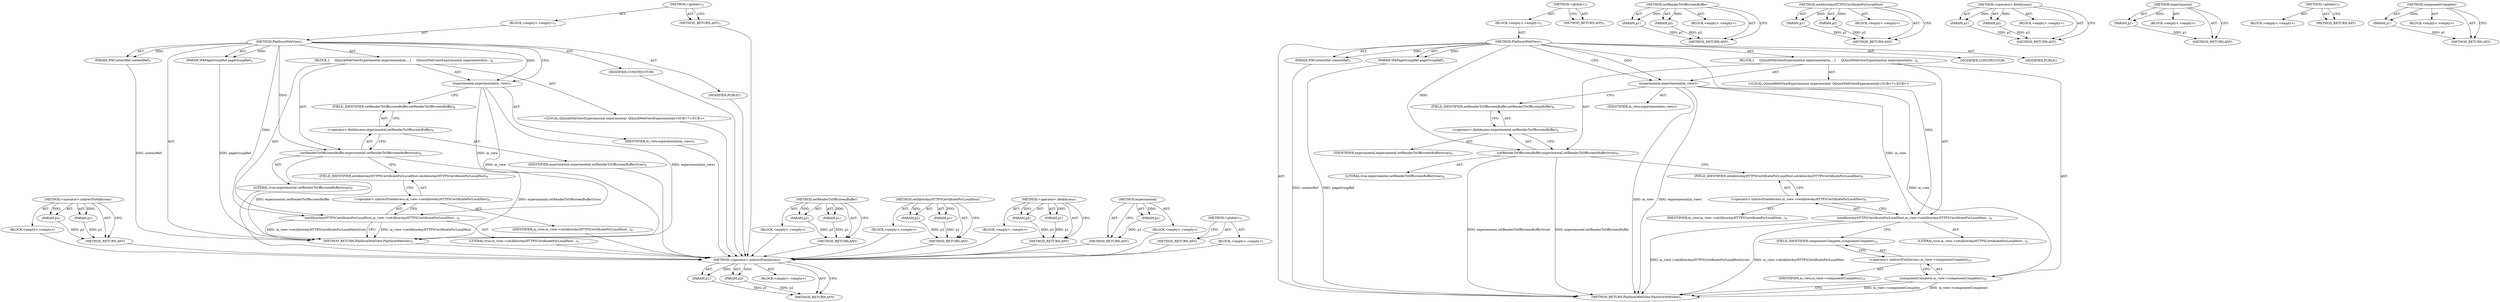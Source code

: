 digraph "componentComplete" {
vulnerable_71 [label=<(METHOD,&lt;operator&gt;.indirectFieldAccess)>];
vulnerable_72 [label=<(PARAM,p1)>];
vulnerable_73 [label=<(PARAM,p2)>];
vulnerable_74 [label=<(BLOCK,&lt;empty&gt;,&lt;empty&gt;)>];
vulnerable_75 [label=<(METHOD_RETURN,ANY)>];
vulnerable_6 [label=<(METHOD,&lt;global&gt;)<SUB>1</SUB>>];
vulnerable_7 [label=<(BLOCK,&lt;empty&gt;,&lt;empty&gt;)<SUB>1</SUB>>];
vulnerable_8 [label=<(METHOD,PlatformWebView)<SUB>1</SUB>>];
vulnerable_9 [label=<(PARAM,WKContextRef contextRef)<SUB>1</SUB>>];
vulnerable_10 [label=<(PARAM,WKPageGroupRef pageGroupRef)<SUB>1</SUB>>];
vulnerable_11 [label=<(BLOCK,{
     QQuickWebViewExperimental experimental(m...,{
     QQuickWebViewExperimental experimental(m...)<SUB>6</SUB>>];
vulnerable_12 [label="<(LOCAL,QQuickWebViewExperimental experimental: QQuickWebViewExperimental)<SUB>7</SUB>>"];
vulnerable_13 [label=<(experimental,experimental(m_view))<SUB>7</SUB>>];
vulnerable_14 [label=<(IDENTIFIER,m_view,experimental(m_view))<SUB>7</SUB>>];
vulnerable_15 [label=<(setRenderToOffscreenBuffer,experimental.setRenderToOffscreenBuffer(true))<SUB>8</SUB>>];
vulnerable_16 [label=<(&lt;operator&gt;.fieldAccess,experimental.setRenderToOffscreenBuffer)<SUB>8</SUB>>];
vulnerable_17 [label=<(IDENTIFIER,experimental,experimental.setRenderToOffscreenBuffer(true))<SUB>8</SUB>>];
vulnerable_18 [label=<(FIELD_IDENTIFIER,setRenderToOffscreenBuffer,setRenderToOffscreenBuffer)<SUB>8</SUB>>];
vulnerable_19 [label=<(LITERAL,true,experimental.setRenderToOffscreenBuffer(true))<SUB>8</SUB>>];
vulnerable_20 [label=<(setAllowAnyHTTPSCertificateForLocalHost,m_view-&gt;setAllowAnyHTTPSCertificateForLocalHost...)<SUB>9</SUB>>];
vulnerable_21 [label=<(&lt;operator&gt;.indirectFieldAccess,m_view-&gt;setAllowAnyHTTPSCertificateForLocalHost)<SUB>9</SUB>>];
vulnerable_22 [label=<(IDENTIFIER,m_view,m_view-&gt;setAllowAnyHTTPSCertificateForLocalHost...)<SUB>9</SUB>>];
vulnerable_23 [label=<(FIELD_IDENTIFIER,setAllowAnyHTTPSCertificateForLocalHost,setAllowAnyHTTPSCertificateForLocalHost)<SUB>9</SUB>>];
vulnerable_24 [label=<(LITERAL,true,m_view-&gt;setAllowAnyHTTPSCertificateForLocalHost...)<SUB>9</SUB>>];
vulnerable_25 [label=<(MODIFIER,CONSTRUCTOR)>];
vulnerable_26 [label=<(MODIFIER,PUBLIC)>];
vulnerable_27 [label=<(METHOD_RETURN,PlatformWebView.PlatformWebView)<SUB>1</SUB>>];
vulnerable_29 [label=<(METHOD_RETURN,ANY)<SUB>1</SUB>>];
vulnerable_56 [label=<(METHOD,setRenderToOffscreenBuffer)>];
vulnerable_57 [label=<(PARAM,p1)>];
vulnerable_58 [label=<(PARAM,p2)>];
vulnerable_59 [label=<(BLOCK,&lt;empty&gt;,&lt;empty&gt;)>];
vulnerable_60 [label=<(METHOD_RETURN,ANY)>];
vulnerable_66 [label=<(METHOD,setAllowAnyHTTPSCertificateForLocalHost)>];
vulnerable_67 [label=<(PARAM,p1)>];
vulnerable_68 [label=<(PARAM,p2)>];
vulnerable_69 [label=<(BLOCK,&lt;empty&gt;,&lt;empty&gt;)>];
vulnerable_70 [label=<(METHOD_RETURN,ANY)>];
vulnerable_61 [label=<(METHOD,&lt;operator&gt;.fieldAccess)>];
vulnerable_62 [label=<(PARAM,p1)>];
vulnerable_63 [label=<(PARAM,p2)>];
vulnerable_64 [label=<(BLOCK,&lt;empty&gt;,&lt;empty&gt;)>];
vulnerable_65 [label=<(METHOD_RETURN,ANY)>];
vulnerable_52 [label=<(METHOD,experimental)>];
vulnerable_53 [label=<(PARAM,p1)>];
vulnerable_54 [label=<(BLOCK,&lt;empty&gt;,&lt;empty&gt;)>];
vulnerable_55 [label=<(METHOD_RETURN,ANY)>];
vulnerable_46 [label=<(METHOD,&lt;global&gt;)<SUB>1</SUB>>];
vulnerable_47 [label=<(BLOCK,&lt;empty&gt;,&lt;empty&gt;)>];
vulnerable_48 [label=<(METHOD_RETURN,ANY)>];
fixed_75 [label=<(METHOD,&lt;operator&gt;.indirectFieldAccess)>];
fixed_76 [label=<(PARAM,p1)>];
fixed_77 [label=<(PARAM,p2)>];
fixed_78 [label=<(BLOCK,&lt;empty&gt;,&lt;empty&gt;)>];
fixed_79 [label=<(METHOD_RETURN,ANY)>];
fixed_6 [label=<(METHOD,&lt;global&gt;)<SUB>1</SUB>>];
fixed_7 [label=<(BLOCK,&lt;empty&gt;,&lt;empty&gt;)<SUB>1</SUB>>];
fixed_8 [label=<(METHOD,PlatformWebView)<SUB>1</SUB>>];
fixed_9 [label=<(PARAM,WKContextRef contextRef)<SUB>1</SUB>>];
fixed_10 [label=<(PARAM,WKPageGroupRef pageGroupRef)<SUB>1</SUB>>];
fixed_11 [label=<(BLOCK,{
     QQuickWebViewExperimental experimental(m...,{
     QQuickWebViewExperimental experimental(m...)<SUB>6</SUB>>];
fixed_12 [label="<(LOCAL,QQuickWebViewExperimental experimental: QQuickWebViewExperimental)<SUB>7</SUB>>"];
fixed_13 [label=<(experimental,experimental(m_view))<SUB>7</SUB>>];
fixed_14 [label=<(IDENTIFIER,m_view,experimental(m_view))<SUB>7</SUB>>];
fixed_15 [label=<(setRenderToOffscreenBuffer,experimental.setRenderToOffscreenBuffer(true))<SUB>8</SUB>>];
fixed_16 [label=<(&lt;operator&gt;.fieldAccess,experimental.setRenderToOffscreenBuffer)<SUB>8</SUB>>];
fixed_17 [label=<(IDENTIFIER,experimental,experimental.setRenderToOffscreenBuffer(true))<SUB>8</SUB>>];
fixed_18 [label=<(FIELD_IDENTIFIER,setRenderToOffscreenBuffer,setRenderToOffscreenBuffer)<SUB>8</SUB>>];
fixed_19 [label=<(LITERAL,true,experimental.setRenderToOffscreenBuffer(true))<SUB>8</SUB>>];
fixed_20 [label=<(setAllowAnyHTTPSCertificateForLocalHost,m_view-&gt;setAllowAnyHTTPSCertificateForLocalHost...)<SUB>9</SUB>>];
fixed_21 [label=<(&lt;operator&gt;.indirectFieldAccess,m_view-&gt;setAllowAnyHTTPSCertificateForLocalHost)<SUB>9</SUB>>];
fixed_22 [label=<(IDENTIFIER,m_view,m_view-&gt;setAllowAnyHTTPSCertificateForLocalHost...)<SUB>9</SUB>>];
fixed_23 [label=<(FIELD_IDENTIFIER,setAllowAnyHTTPSCertificateForLocalHost,setAllowAnyHTTPSCertificateForLocalHost)<SUB>9</SUB>>];
fixed_24 [label=<(LITERAL,true,m_view-&gt;setAllowAnyHTTPSCertificateForLocalHost...)<SUB>9</SUB>>];
fixed_25 [label=<(componentComplete,m_view-&gt;componentComplete())<SUB>10</SUB>>];
fixed_26 [label=<(&lt;operator&gt;.indirectFieldAccess,m_view-&gt;componentComplete)<SUB>10</SUB>>];
fixed_27 [label=<(IDENTIFIER,m_view,m_view-&gt;componentComplete())<SUB>10</SUB>>];
fixed_28 [label=<(FIELD_IDENTIFIER,componentComplete,componentComplete)<SUB>10</SUB>>];
fixed_29 [label=<(MODIFIER,CONSTRUCTOR)>];
fixed_30 [label=<(MODIFIER,PUBLIC)>];
fixed_31 [label=<(METHOD_RETURN,PlatformWebView.PlatformWebView)<SUB>1</SUB>>];
fixed_33 [label=<(METHOD_RETURN,ANY)<SUB>1</SUB>>];
fixed_60 [label=<(METHOD,setRenderToOffscreenBuffer)>];
fixed_61 [label=<(PARAM,p1)>];
fixed_62 [label=<(PARAM,p2)>];
fixed_63 [label=<(BLOCK,&lt;empty&gt;,&lt;empty&gt;)>];
fixed_64 [label=<(METHOD_RETURN,ANY)>];
fixed_70 [label=<(METHOD,setAllowAnyHTTPSCertificateForLocalHost)>];
fixed_71 [label=<(PARAM,p1)>];
fixed_72 [label=<(PARAM,p2)>];
fixed_73 [label=<(BLOCK,&lt;empty&gt;,&lt;empty&gt;)>];
fixed_74 [label=<(METHOD_RETURN,ANY)>];
fixed_65 [label=<(METHOD,&lt;operator&gt;.fieldAccess)>];
fixed_66 [label=<(PARAM,p1)>];
fixed_67 [label=<(PARAM,p2)>];
fixed_68 [label=<(BLOCK,&lt;empty&gt;,&lt;empty&gt;)>];
fixed_69 [label=<(METHOD_RETURN,ANY)>];
fixed_56 [label=<(METHOD,experimental)>];
fixed_57 [label=<(PARAM,p1)>];
fixed_58 [label=<(BLOCK,&lt;empty&gt;,&lt;empty&gt;)>];
fixed_59 [label=<(METHOD_RETURN,ANY)>];
fixed_50 [label=<(METHOD,&lt;global&gt;)<SUB>1</SUB>>];
fixed_51 [label=<(BLOCK,&lt;empty&gt;,&lt;empty&gt;)>];
fixed_52 [label=<(METHOD_RETURN,ANY)>];
fixed_80 [label=<(METHOD,componentComplete)>];
fixed_81 [label=<(PARAM,p1)>];
fixed_82 [label=<(BLOCK,&lt;empty&gt;,&lt;empty&gt;)>];
fixed_83 [label=<(METHOD_RETURN,ANY)>];
vulnerable_71 -> vulnerable_72  [key=0, label="AST: "];
vulnerable_71 -> vulnerable_72  [key=1, label="DDG: "];
vulnerable_71 -> vulnerable_74  [key=0, label="AST: "];
vulnerable_71 -> vulnerable_73  [key=0, label="AST: "];
vulnerable_71 -> vulnerable_73  [key=1, label="DDG: "];
vulnerable_71 -> vulnerable_75  [key=0, label="AST: "];
vulnerable_71 -> vulnerable_75  [key=1, label="CFG: "];
vulnerable_72 -> vulnerable_75  [key=0, label="DDG: p1"];
vulnerable_73 -> vulnerable_75  [key=0, label="DDG: p2"];
vulnerable_74 -> fixed_75  [key=0];
vulnerable_75 -> fixed_75  [key=0];
vulnerable_6 -> vulnerable_7  [key=0, label="AST: "];
vulnerable_6 -> vulnerable_29  [key=0, label="AST: "];
vulnerable_6 -> vulnerable_29  [key=1, label="CFG: "];
vulnerable_7 -> vulnerable_8  [key=0, label="AST: "];
vulnerable_8 -> vulnerable_9  [key=0, label="AST: "];
vulnerable_8 -> vulnerable_9  [key=1, label="DDG: "];
vulnerable_8 -> vulnerable_10  [key=0, label="AST: "];
vulnerable_8 -> vulnerable_10  [key=1, label="DDG: "];
vulnerable_8 -> vulnerable_11  [key=0, label="AST: "];
vulnerable_8 -> vulnerable_25  [key=0, label="AST: "];
vulnerable_8 -> vulnerable_26  [key=0, label="AST: "];
vulnerable_8 -> vulnerable_27  [key=0, label="AST: "];
vulnerable_8 -> vulnerable_13  [key=0, label="CFG: "];
vulnerable_8 -> vulnerable_13  [key=1, label="DDG: "];
vulnerable_8 -> vulnerable_15  [key=0, label="DDG: "];
vulnerable_8 -> vulnerable_20  [key=0, label="DDG: "];
vulnerable_9 -> vulnerable_27  [key=0, label="DDG: contextRef"];
vulnerable_10 -> vulnerable_27  [key=0, label="DDG: pageGroupRef"];
vulnerable_11 -> vulnerable_12  [key=0, label="AST: "];
vulnerable_11 -> vulnerable_13  [key=0, label="AST: "];
vulnerable_11 -> vulnerable_15  [key=0, label="AST: "];
vulnerable_11 -> vulnerable_20  [key=0, label="AST: "];
vulnerable_12 -> fixed_75  [key=0];
vulnerable_13 -> vulnerable_14  [key=0, label="AST: "];
vulnerable_13 -> vulnerable_18  [key=0, label="CFG: "];
vulnerable_13 -> vulnerable_27  [key=0, label="DDG: m_view"];
vulnerable_13 -> vulnerable_27  [key=1, label="DDG: experimental(m_view)"];
vulnerable_13 -> vulnerable_20  [key=0, label="DDG: m_view"];
vulnerable_14 -> fixed_75  [key=0];
vulnerable_15 -> vulnerable_16  [key=0, label="AST: "];
vulnerable_15 -> vulnerable_19  [key=0, label="AST: "];
vulnerable_15 -> vulnerable_23  [key=0, label="CFG: "];
vulnerable_15 -> vulnerable_27  [key=0, label="DDG: experimental.setRenderToOffscreenBuffer"];
vulnerable_15 -> vulnerable_27  [key=1, label="DDG: experimental.setRenderToOffscreenBuffer(true)"];
vulnerable_16 -> vulnerable_17  [key=0, label="AST: "];
vulnerable_16 -> vulnerable_18  [key=0, label="AST: "];
vulnerable_16 -> vulnerable_15  [key=0, label="CFG: "];
vulnerable_17 -> fixed_75  [key=0];
vulnerable_18 -> vulnerable_16  [key=0, label="CFG: "];
vulnerable_19 -> fixed_75  [key=0];
vulnerable_20 -> vulnerable_21  [key=0, label="AST: "];
vulnerable_20 -> vulnerable_24  [key=0, label="AST: "];
vulnerable_20 -> vulnerable_27  [key=0, label="CFG: "];
vulnerable_20 -> vulnerable_27  [key=1, label="DDG: m_view-&gt;setAllowAnyHTTPSCertificateForLocalHost"];
vulnerable_20 -> vulnerable_27  [key=2, label="DDG: m_view-&gt;setAllowAnyHTTPSCertificateForLocalHost(true)"];
vulnerable_21 -> vulnerable_22  [key=0, label="AST: "];
vulnerable_21 -> vulnerable_23  [key=0, label="AST: "];
vulnerable_21 -> vulnerable_20  [key=0, label="CFG: "];
vulnerable_22 -> fixed_75  [key=0];
vulnerable_23 -> vulnerable_21  [key=0, label="CFG: "];
vulnerable_24 -> fixed_75  [key=0];
vulnerable_25 -> fixed_75  [key=0];
vulnerable_26 -> fixed_75  [key=0];
vulnerable_27 -> fixed_75  [key=0];
vulnerable_29 -> fixed_75  [key=0];
vulnerable_56 -> vulnerable_57  [key=0, label="AST: "];
vulnerable_56 -> vulnerable_57  [key=1, label="DDG: "];
vulnerable_56 -> vulnerable_59  [key=0, label="AST: "];
vulnerable_56 -> vulnerable_58  [key=0, label="AST: "];
vulnerable_56 -> vulnerable_58  [key=1, label="DDG: "];
vulnerable_56 -> vulnerable_60  [key=0, label="AST: "];
vulnerable_56 -> vulnerable_60  [key=1, label="CFG: "];
vulnerable_57 -> vulnerable_60  [key=0, label="DDG: p1"];
vulnerable_58 -> vulnerable_60  [key=0, label="DDG: p2"];
vulnerable_59 -> fixed_75  [key=0];
vulnerable_60 -> fixed_75  [key=0];
vulnerable_66 -> vulnerable_67  [key=0, label="AST: "];
vulnerable_66 -> vulnerable_67  [key=1, label="DDG: "];
vulnerable_66 -> vulnerable_69  [key=0, label="AST: "];
vulnerable_66 -> vulnerable_68  [key=0, label="AST: "];
vulnerable_66 -> vulnerable_68  [key=1, label="DDG: "];
vulnerable_66 -> vulnerable_70  [key=0, label="AST: "];
vulnerable_66 -> vulnerable_70  [key=1, label="CFG: "];
vulnerable_67 -> vulnerable_70  [key=0, label="DDG: p1"];
vulnerable_68 -> vulnerable_70  [key=0, label="DDG: p2"];
vulnerable_69 -> fixed_75  [key=0];
vulnerable_70 -> fixed_75  [key=0];
vulnerable_61 -> vulnerable_62  [key=0, label="AST: "];
vulnerable_61 -> vulnerable_62  [key=1, label="DDG: "];
vulnerable_61 -> vulnerable_64  [key=0, label="AST: "];
vulnerable_61 -> vulnerable_63  [key=0, label="AST: "];
vulnerable_61 -> vulnerable_63  [key=1, label="DDG: "];
vulnerable_61 -> vulnerable_65  [key=0, label="AST: "];
vulnerable_61 -> vulnerable_65  [key=1, label="CFG: "];
vulnerable_62 -> vulnerable_65  [key=0, label="DDG: p1"];
vulnerable_63 -> vulnerable_65  [key=0, label="DDG: p2"];
vulnerable_64 -> fixed_75  [key=0];
vulnerable_65 -> fixed_75  [key=0];
vulnerable_52 -> vulnerable_53  [key=0, label="AST: "];
vulnerable_52 -> vulnerable_53  [key=1, label="DDG: "];
vulnerable_52 -> vulnerable_54  [key=0, label="AST: "];
vulnerable_52 -> vulnerable_55  [key=0, label="AST: "];
vulnerable_52 -> vulnerable_55  [key=1, label="CFG: "];
vulnerable_53 -> vulnerable_55  [key=0, label="DDG: p1"];
vulnerable_54 -> fixed_75  [key=0];
vulnerable_55 -> fixed_75  [key=0];
vulnerable_46 -> vulnerable_47  [key=0, label="AST: "];
vulnerable_46 -> vulnerable_48  [key=0, label="AST: "];
vulnerable_46 -> vulnerable_48  [key=1, label="CFG: "];
vulnerable_47 -> fixed_75  [key=0];
vulnerable_48 -> fixed_75  [key=0];
fixed_75 -> fixed_76  [key=0, label="AST: "];
fixed_75 -> fixed_76  [key=1, label="DDG: "];
fixed_75 -> fixed_78  [key=0, label="AST: "];
fixed_75 -> fixed_77  [key=0, label="AST: "];
fixed_75 -> fixed_77  [key=1, label="DDG: "];
fixed_75 -> fixed_79  [key=0, label="AST: "];
fixed_75 -> fixed_79  [key=1, label="CFG: "];
fixed_76 -> fixed_79  [key=0, label="DDG: p1"];
fixed_77 -> fixed_79  [key=0, label="DDG: p2"];
fixed_6 -> fixed_7  [key=0, label="AST: "];
fixed_6 -> fixed_33  [key=0, label="AST: "];
fixed_6 -> fixed_33  [key=1, label="CFG: "];
fixed_7 -> fixed_8  [key=0, label="AST: "];
fixed_8 -> fixed_9  [key=0, label="AST: "];
fixed_8 -> fixed_9  [key=1, label="DDG: "];
fixed_8 -> fixed_10  [key=0, label="AST: "];
fixed_8 -> fixed_10  [key=1, label="DDG: "];
fixed_8 -> fixed_11  [key=0, label="AST: "];
fixed_8 -> fixed_29  [key=0, label="AST: "];
fixed_8 -> fixed_30  [key=0, label="AST: "];
fixed_8 -> fixed_31  [key=0, label="AST: "];
fixed_8 -> fixed_13  [key=0, label="CFG: "];
fixed_8 -> fixed_13  [key=1, label="DDG: "];
fixed_8 -> fixed_15  [key=0, label="DDG: "];
fixed_8 -> fixed_20  [key=0, label="DDG: "];
fixed_9 -> fixed_31  [key=0, label="DDG: contextRef"];
fixed_10 -> fixed_31  [key=0, label="DDG: pageGroupRef"];
fixed_11 -> fixed_12  [key=0, label="AST: "];
fixed_11 -> fixed_13  [key=0, label="AST: "];
fixed_11 -> fixed_15  [key=0, label="AST: "];
fixed_11 -> fixed_20  [key=0, label="AST: "];
fixed_11 -> fixed_25  [key=0, label="AST: "];
fixed_13 -> fixed_14  [key=0, label="AST: "];
fixed_13 -> fixed_18  [key=0, label="CFG: "];
fixed_13 -> fixed_31  [key=0, label="DDG: m_view"];
fixed_13 -> fixed_31  [key=1, label="DDG: experimental(m_view)"];
fixed_13 -> fixed_20  [key=0, label="DDG: m_view"];
fixed_13 -> fixed_25  [key=0, label="DDG: m_view"];
fixed_15 -> fixed_16  [key=0, label="AST: "];
fixed_15 -> fixed_19  [key=0, label="AST: "];
fixed_15 -> fixed_23  [key=0, label="CFG: "];
fixed_15 -> fixed_31  [key=0, label="DDG: experimental.setRenderToOffscreenBuffer"];
fixed_15 -> fixed_31  [key=1, label="DDG: experimental.setRenderToOffscreenBuffer(true)"];
fixed_16 -> fixed_17  [key=0, label="AST: "];
fixed_16 -> fixed_18  [key=0, label="AST: "];
fixed_16 -> fixed_15  [key=0, label="CFG: "];
fixed_18 -> fixed_16  [key=0, label="CFG: "];
fixed_20 -> fixed_21  [key=0, label="AST: "];
fixed_20 -> fixed_24  [key=0, label="AST: "];
fixed_20 -> fixed_28  [key=0, label="CFG: "];
fixed_20 -> fixed_31  [key=0, label="DDG: m_view-&gt;setAllowAnyHTTPSCertificateForLocalHost"];
fixed_20 -> fixed_31  [key=1, label="DDG: m_view-&gt;setAllowAnyHTTPSCertificateForLocalHost(true)"];
fixed_21 -> fixed_22  [key=0, label="AST: "];
fixed_21 -> fixed_23  [key=0, label="AST: "];
fixed_21 -> fixed_20  [key=0, label="CFG: "];
fixed_23 -> fixed_21  [key=0, label="CFG: "];
fixed_25 -> fixed_26  [key=0, label="AST: "];
fixed_25 -> fixed_31  [key=0, label="CFG: "];
fixed_25 -> fixed_31  [key=1, label="DDG: m_view-&gt;componentComplete"];
fixed_25 -> fixed_31  [key=2, label="DDG: m_view-&gt;componentComplete()"];
fixed_26 -> fixed_27  [key=0, label="AST: "];
fixed_26 -> fixed_28  [key=0, label="AST: "];
fixed_26 -> fixed_25  [key=0, label="CFG: "];
fixed_28 -> fixed_26  [key=0, label="CFG: "];
fixed_60 -> fixed_61  [key=0, label="AST: "];
fixed_60 -> fixed_61  [key=1, label="DDG: "];
fixed_60 -> fixed_63  [key=0, label="AST: "];
fixed_60 -> fixed_62  [key=0, label="AST: "];
fixed_60 -> fixed_62  [key=1, label="DDG: "];
fixed_60 -> fixed_64  [key=0, label="AST: "];
fixed_60 -> fixed_64  [key=1, label="CFG: "];
fixed_61 -> fixed_64  [key=0, label="DDG: p1"];
fixed_62 -> fixed_64  [key=0, label="DDG: p2"];
fixed_70 -> fixed_71  [key=0, label="AST: "];
fixed_70 -> fixed_71  [key=1, label="DDG: "];
fixed_70 -> fixed_73  [key=0, label="AST: "];
fixed_70 -> fixed_72  [key=0, label="AST: "];
fixed_70 -> fixed_72  [key=1, label="DDG: "];
fixed_70 -> fixed_74  [key=0, label="AST: "];
fixed_70 -> fixed_74  [key=1, label="CFG: "];
fixed_71 -> fixed_74  [key=0, label="DDG: p1"];
fixed_72 -> fixed_74  [key=0, label="DDG: p2"];
fixed_65 -> fixed_66  [key=0, label="AST: "];
fixed_65 -> fixed_66  [key=1, label="DDG: "];
fixed_65 -> fixed_68  [key=0, label="AST: "];
fixed_65 -> fixed_67  [key=0, label="AST: "];
fixed_65 -> fixed_67  [key=1, label="DDG: "];
fixed_65 -> fixed_69  [key=0, label="AST: "];
fixed_65 -> fixed_69  [key=1, label="CFG: "];
fixed_66 -> fixed_69  [key=0, label="DDG: p1"];
fixed_67 -> fixed_69  [key=0, label="DDG: p2"];
fixed_56 -> fixed_57  [key=0, label="AST: "];
fixed_56 -> fixed_57  [key=1, label="DDG: "];
fixed_56 -> fixed_58  [key=0, label="AST: "];
fixed_56 -> fixed_59  [key=0, label="AST: "];
fixed_56 -> fixed_59  [key=1, label="CFG: "];
fixed_57 -> fixed_59  [key=0, label="DDG: p1"];
fixed_50 -> fixed_51  [key=0, label="AST: "];
fixed_50 -> fixed_52  [key=0, label="AST: "];
fixed_50 -> fixed_52  [key=1, label="CFG: "];
fixed_80 -> fixed_81  [key=0, label="AST: "];
fixed_80 -> fixed_81  [key=1, label="DDG: "];
fixed_80 -> fixed_82  [key=0, label="AST: "];
fixed_80 -> fixed_83  [key=0, label="AST: "];
fixed_80 -> fixed_83  [key=1, label="CFG: "];
fixed_81 -> fixed_83  [key=0, label="DDG: p1"];
}

